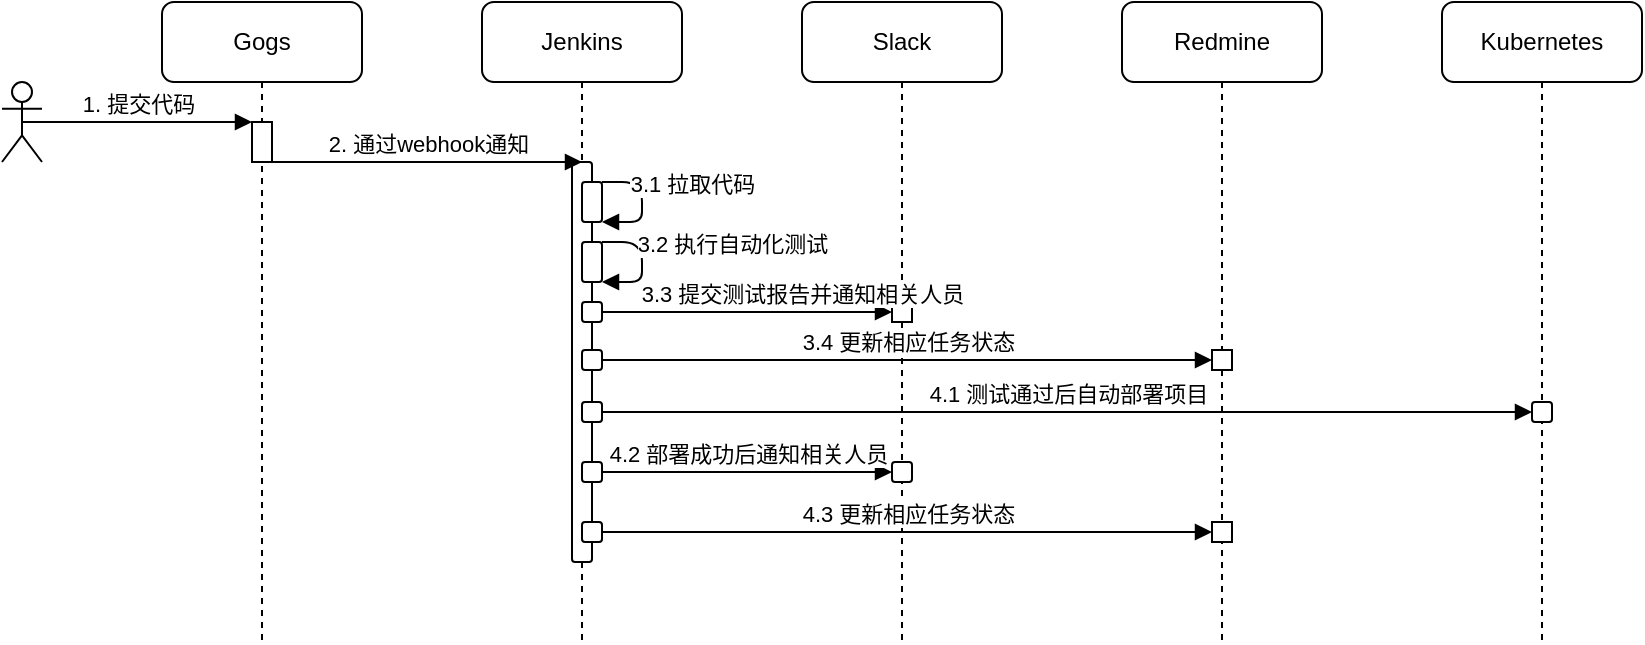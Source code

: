 <mxfile version="13.2.3" type="device"><diagram id="AXwL4_pO8lTX8Kj3qRgQ" name="第 1 页"><mxGraphModel dx="1085" dy="1137" grid="1" gridSize="10" guides="1" tooltips="1" connect="1" arrows="1" fold="1" page="1" pageScale="1" pageWidth="1169" pageHeight="827" math="0" shadow="0"><root><mxCell id="0"/><mxCell id="1" parent="0"/><mxCell id="fWdoOit2rqeaB1vAE9os-7" value="Gogs" style="shape=umlLifeline;perimeter=lifelinePerimeter;whiteSpace=wrap;html=1;container=1;collapsible=0;recursiveResize=0;outlineConnect=0;size=40;rounded=1;" vertex="1" parent="1"><mxGeometry x="240" y="240" width="100" height="320" as="geometry"/></mxCell><mxCell id="fWdoOit2rqeaB1vAE9os-11" value="" style="html=1;points=[];perimeter=orthogonalPerimeter;" vertex="1" parent="fWdoOit2rqeaB1vAE9os-7"><mxGeometry x="45" y="60" width="10" height="20" as="geometry"/></mxCell><mxCell id="fWdoOit2rqeaB1vAE9os-8" value="Redmine" style="shape=umlLifeline;perimeter=lifelinePerimeter;whiteSpace=wrap;html=1;container=1;collapsible=0;recursiveResize=0;outlineConnect=0;rounded=1;" vertex="1" parent="1"><mxGeometry x="720" y="240" width="100" height="320" as="geometry"/></mxCell><mxCell id="fWdoOit2rqeaB1vAE9os-31" value="" style="html=1;points=[];perimeter=orthogonalPerimeter;rounded=1;arcSize=0;" vertex="1" parent="fWdoOit2rqeaB1vAE9os-8"><mxGeometry x="45" y="174" width="10" height="10" as="geometry"/></mxCell><mxCell id="fWdoOit2rqeaB1vAE9os-34" value="" style="html=1;points=[];perimeter=orthogonalPerimeter;rounded=1;arcSize=0;" vertex="1" parent="fWdoOit2rqeaB1vAE9os-8"><mxGeometry x="45" y="260" width="10" height="10" as="geometry"/></mxCell><mxCell id="fWdoOit2rqeaB1vAE9os-9" value="&lt;div&gt;&lt;span&gt;Slack&lt;/span&gt;&lt;/div&gt;" style="shape=umlLifeline;perimeter=lifelinePerimeter;whiteSpace=wrap;html=1;container=1;collapsible=0;recursiveResize=0;outlineConnect=0;rounded=1;align=center;" vertex="1" parent="1"><mxGeometry x="560" y="240" width="100" height="320" as="geometry"/></mxCell><mxCell id="fWdoOit2rqeaB1vAE9os-27" value="" style="html=1;points=[];perimeter=orthogonalPerimeter;rounded=1;arcSize=0;" vertex="1" parent="fWdoOit2rqeaB1vAE9os-9"><mxGeometry x="45" y="150" width="10" height="10" as="geometry"/></mxCell><mxCell id="fWdoOit2rqeaB1vAE9os-36" value="" style="html=1;points=[];perimeter=orthogonalPerimeter;rounded=1;" vertex="1" parent="fWdoOit2rqeaB1vAE9os-9"><mxGeometry x="45" y="230" width="10" height="10" as="geometry"/></mxCell><mxCell id="fWdoOit2rqeaB1vAE9os-10" value="Jenkins" style="shape=umlLifeline;perimeter=lifelinePerimeter;whiteSpace=wrap;html=1;container=1;collapsible=0;recursiveResize=0;outlineConnect=0;rounded=1;" vertex="1" parent="1"><mxGeometry x="400" y="240" width="100" height="320" as="geometry"/></mxCell><mxCell id="fWdoOit2rqeaB1vAE9os-25" value="3.1 拉取代码" style="html=1;verticalAlign=bottom;endArrow=block;" edge="1" parent="fWdoOit2rqeaB1vAE9os-10" source="fWdoOit2rqeaB1vAE9os-24" target="fWdoOit2rqeaB1vAE9os-24"><mxGeometry x="0.333" y="-27" width="80" relative="1" as="geometry"><mxPoint x="100" y="120" as="sourcePoint"/><mxPoint x="180" y="120" as="targetPoint"/><mxPoint x="25" y="17" as="offset"/></mxGeometry></mxCell><mxCell id="fWdoOit2rqeaB1vAE9os-26" value="3.2 执行自动化测试" style="html=1;verticalAlign=bottom;endArrow=block;" edge="1" parent="fWdoOit2rqeaB1vAE9os-10" source="fWdoOit2rqeaB1vAE9os-23" target="fWdoOit2rqeaB1vAE9os-23"><mxGeometry x="0.333" y="-46" width="80" relative="1" as="geometry"><mxPoint x="120" y="150" as="sourcePoint"/><mxPoint x="200" y="150" as="targetPoint"/><mxPoint x="45" y="36" as="offset"/></mxGeometry></mxCell><mxCell id="fWdoOit2rqeaB1vAE9os-29" value="" style="html=1;points=[];perimeter=orthogonalPerimeter;rounded=1;" vertex="1" parent="fWdoOit2rqeaB1vAE9os-10"><mxGeometry x="45" y="80" width="10" height="200" as="geometry"/></mxCell><mxCell id="fWdoOit2rqeaB1vAE9os-23" value="" style="html=1;points=[];perimeter=orthogonalPerimeter;rounded=1;" vertex="1" parent="fWdoOit2rqeaB1vAE9os-10"><mxGeometry x="50" y="120" width="10" height="20" as="geometry"/></mxCell><mxCell id="fWdoOit2rqeaB1vAE9os-24" value="" style="html=1;points=[];perimeter=orthogonalPerimeter;rounded=1;" vertex="1" parent="fWdoOit2rqeaB1vAE9os-10"><mxGeometry x="50" y="90" width="10" height="20" as="geometry"/></mxCell><mxCell id="fWdoOit2rqeaB1vAE9os-22" value="" style="html=1;points=[];perimeter=orthogonalPerimeter;rounded=1;" vertex="1" parent="fWdoOit2rqeaB1vAE9os-10"><mxGeometry x="50" y="150" width="10" height="10" as="geometry"/></mxCell><mxCell id="fWdoOit2rqeaB1vAE9os-37" value="" style="html=1;points=[];perimeter=orthogonalPerimeter;rounded=1;" vertex="1" parent="fWdoOit2rqeaB1vAE9os-10"><mxGeometry x="50" y="230" width="10" height="10" as="geometry"/></mxCell><mxCell id="fWdoOit2rqeaB1vAE9os-35" value="" style="html=1;points=[];perimeter=orthogonalPerimeter;rounded=1;" vertex="1" parent="fWdoOit2rqeaB1vAE9os-10"><mxGeometry x="50" y="260" width="10" height="10" as="geometry"/></mxCell><mxCell id="fWdoOit2rqeaB1vAE9os-12" value="1. 提交代码" style="html=1;verticalAlign=bottom;startArrow=none;startFill=0;endArrow=block;startSize=8;exitX=0.5;exitY=0.5;exitDx=0;exitDy=0;exitPerimeter=0;" edge="1" parent="1" source="fWdoOit2rqeaB1vAE9os-13" target="fWdoOit2rqeaB1vAE9os-11"><mxGeometry width="60" relative="1" as="geometry"><mxPoint x="210" y="300" as="sourcePoint"/><mxPoint x="270" y="300" as="targetPoint"/></mxGeometry></mxCell><mxCell id="fWdoOit2rqeaB1vAE9os-13" value="" style="shape=umlActor;verticalLabelPosition=bottom;labelBackgroundColor=#ffffff;verticalAlign=top;html=1;" vertex="1" parent="1"><mxGeometry x="160" y="280" width="20" height="40" as="geometry"/></mxCell><mxCell id="fWdoOit2rqeaB1vAE9os-20" value="Kubernetes" style="shape=umlLifeline;perimeter=lifelinePerimeter;whiteSpace=wrap;html=1;container=1;collapsible=0;recursiveResize=0;outlineConnect=0;rounded=1;" vertex="1" parent="1"><mxGeometry x="880" y="240" width="100" height="320" as="geometry"/></mxCell><mxCell id="fWdoOit2rqeaB1vAE9os-38" value="" style="html=1;points=[];perimeter=orthogonalPerimeter;rounded=1;" vertex="1" parent="fWdoOit2rqeaB1vAE9os-20"><mxGeometry x="45" y="200" width="10" height="10" as="geometry"/></mxCell><mxCell id="fWdoOit2rqeaB1vAE9os-21" value="2. 通过webhook通知" style="html=1;verticalAlign=bottom;endArrow=block;entryX=0.5;entryY=0;entryDx=0;entryDy=0;entryPerimeter=0;" edge="1" parent="1" source="fWdoOit2rqeaB1vAE9os-11" target="fWdoOit2rqeaB1vAE9os-29"><mxGeometry width="80" relative="1" as="geometry"><mxPoint x="330" y="340" as="sourcePoint"/><mxPoint x="420" y="320" as="targetPoint"/></mxGeometry></mxCell><mxCell id="fWdoOit2rqeaB1vAE9os-28" value="3.3 提交测试报告并通知相关人员" style="html=1;verticalAlign=bottom;endArrow=block;" edge="1" parent="1" source="fWdoOit2rqeaB1vAE9os-22" target="fWdoOit2rqeaB1vAE9os-27"><mxGeometry x="0.379" width="80" relative="1" as="geometry"><mxPoint x="520" y="410" as="sourcePoint"/><mxPoint x="590" y="410" as="targetPoint"/><Array as="points"/><mxPoint as="offset"/></mxGeometry></mxCell><mxCell id="fWdoOit2rqeaB1vAE9os-30" value="" style="html=1;points=[];perimeter=orthogonalPerimeter;rounded=1;" vertex="1" parent="1"><mxGeometry x="450" y="414" width="10" height="10" as="geometry"/></mxCell><mxCell id="fWdoOit2rqeaB1vAE9os-32" value="3.4 更新相应任务状态" style="html=1;verticalAlign=bottom;endArrow=block;" edge="1" parent="1" source="fWdoOit2rqeaB1vAE9os-30" target="fWdoOit2rqeaB1vAE9os-31"><mxGeometry width="80" relative="1" as="geometry"><mxPoint x="510" y="450" as="sourcePoint"/><mxPoint x="590" y="450" as="targetPoint"/></mxGeometry></mxCell><mxCell id="fWdoOit2rqeaB1vAE9os-39" value="" style="html=1;points=[];perimeter=orthogonalPerimeter;rounded=1;" vertex="1" parent="1"><mxGeometry x="450" y="440" width="10" height="10" as="geometry"/></mxCell><mxCell id="fWdoOit2rqeaB1vAE9os-40" value="4.1 测试通过后自动部署项目" style="html=1;verticalAlign=bottom;endArrow=block;" edge="1" parent="1" source="fWdoOit2rqeaB1vAE9os-39" target="fWdoOit2rqeaB1vAE9os-38"><mxGeometry width="80" relative="1" as="geometry"><mxPoint x="520" y="460" as="sourcePoint"/><mxPoint x="600" y="460" as="targetPoint"/></mxGeometry></mxCell><mxCell id="fWdoOit2rqeaB1vAE9os-41" value="4.2 部署成功后通知相关人员" style="html=1;verticalAlign=bottom;endArrow=block;" edge="1" parent="1" source="fWdoOit2rqeaB1vAE9os-37" target="fWdoOit2rqeaB1vAE9os-36"><mxGeometry width="80" relative="1" as="geometry"><mxPoint x="540" y="570" as="sourcePoint"/><mxPoint x="620" y="570" as="targetPoint"/></mxGeometry></mxCell><mxCell id="fWdoOit2rqeaB1vAE9os-42" value="4.3 更新相应任务状态" style="html=1;verticalAlign=bottom;endArrow=block;" edge="1" parent="1" source="fWdoOit2rqeaB1vAE9os-35" target="fWdoOit2rqeaB1vAE9os-34"><mxGeometry width="80" relative="1" as="geometry"><mxPoint x="510" y="560" as="sourcePoint"/><mxPoint x="710" y="580" as="targetPoint"/></mxGeometry></mxCell></root></mxGraphModel></diagram></mxfile>